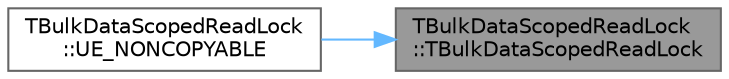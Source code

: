 digraph "TBulkDataScopedReadLock::TBulkDataScopedReadLock"
{
 // INTERACTIVE_SVG=YES
 // LATEX_PDF_SIZE
  bgcolor="transparent";
  edge [fontname=Helvetica,fontsize=10,labelfontname=Helvetica,labelfontsize=10];
  node [fontname=Helvetica,fontsize=10,shape=box,height=0.2,width=0.4];
  rankdir="RL";
  Node1 [id="Node000001",label="TBulkDataScopedReadLock\l::TBulkDataScopedReadLock",height=0.2,width=0.4,color="gray40", fillcolor="grey60", style="filled", fontcolor="black",tooltip=" "];
  Node1 -> Node2 [id="edge1_Node000001_Node000002",dir="back",color="steelblue1",style="solid",tooltip=" "];
  Node2 [id="Node000002",label="TBulkDataScopedReadLock\l::UE_NONCOPYABLE",height=0.2,width=0.4,color="grey40", fillcolor="white", style="filled",URL="$dd/d83/classTBulkDataScopedReadLock.html#a859b9ad57e13b8d61fb679135fd04bba",tooltip=" "];
}
